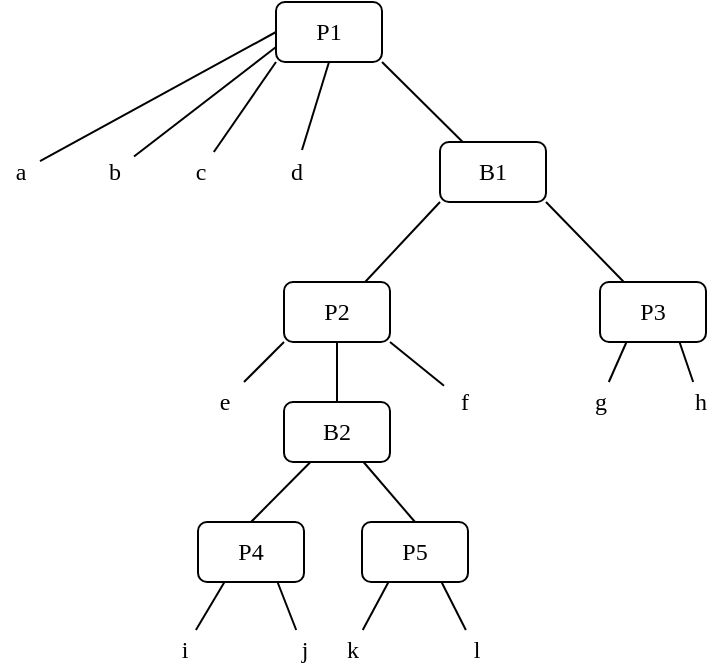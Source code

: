 <mxfile version="18.1.1" type="device"><diagram id="2fTNTH_FBlNG5i6xC0zn" name="Page-1"><mxGraphModel dx="1152" dy="639" grid="1" gridSize="10" guides="1" tooltips="1" connect="1" arrows="1" fold="1" page="1" pageScale="1" pageWidth="1169" pageHeight="827" math="0" shadow="0"><root><mxCell id="0"/><mxCell id="1" parent="0"/><mxCell id="epa8MSIIV0qU16JoPR44-7" style="orthogonalLoop=1;jettySize=auto;html=1;exitX=0;exitY=0.5;exitDx=0;exitDy=0;jumpStyle=none;endArrow=none;endFill=0;rounded=0;" edge="1" parent="1" source="epa8MSIIV0qU16JoPR44-1" target="epa8MSIIV0qU16JoPR44-2"><mxGeometry relative="1" as="geometry"/></mxCell><mxCell id="epa8MSIIV0qU16JoPR44-8" style="orthogonalLoop=1;jettySize=auto;html=1;exitX=0;exitY=0.75;exitDx=0;exitDy=0;endArrow=none;endFill=0;rounded=0;" edge="1" parent="1" source="epa8MSIIV0qU16JoPR44-1" target="epa8MSIIV0qU16JoPR44-3"><mxGeometry relative="1" as="geometry"/></mxCell><mxCell id="epa8MSIIV0qU16JoPR44-9" style="orthogonalLoop=1;jettySize=auto;html=1;exitX=0;exitY=1;exitDx=0;exitDy=0;endArrow=none;endFill=0;rounded=0;" edge="1" parent="1" source="epa8MSIIV0qU16JoPR44-1" target="epa8MSIIV0qU16JoPR44-4"><mxGeometry relative="1" as="geometry"/></mxCell><mxCell id="epa8MSIIV0qU16JoPR44-10" style="orthogonalLoop=1;jettySize=auto;html=1;exitX=0.5;exitY=1;exitDx=0;exitDy=0;entryX=0.65;entryY=-0.05;entryDx=0;entryDy=0;entryPerimeter=0;endArrow=none;endFill=0;rounded=0;" edge="1" parent="1" source="epa8MSIIV0qU16JoPR44-1" target="epa8MSIIV0qU16JoPR44-5"><mxGeometry relative="1" as="geometry"/></mxCell><mxCell id="epa8MSIIV0qU16JoPR44-12" style="jumpStyle=none;orthogonalLoop=1;jettySize=auto;html=1;exitX=1;exitY=1;exitDx=0;exitDy=0;endArrow=none;endFill=0;rounded=0;" edge="1" parent="1" source="epa8MSIIV0qU16JoPR44-1" target="epa8MSIIV0qU16JoPR44-11"><mxGeometry relative="1" as="geometry"/></mxCell><mxCell id="epa8MSIIV0qU16JoPR44-1" value="&lt;font data-font-src=&quot;https://github.com/spratt/Computer-Modern/blob/gh-pages/cmunbx-webfont.woff&quot; face=&quot;Computer Modern&quot;&gt;P1&lt;/font&gt;" style="rounded=1;whiteSpace=wrap;html=1;" vertex="1" parent="1"><mxGeometry x="558" y="50" width="53" height="30" as="geometry"/></mxCell><mxCell id="epa8MSIIV0qU16JoPR44-2" value="&lt;font data-font-src=&quot;https://github.com/spratt/Computer-Modern/blob/gh-pages/cmunbx-webfont.woff&quot; face=&quot;Computer Modern&quot;&gt;a&lt;/font&gt;" style="text;html=1;align=center;verticalAlign=middle;resizable=0;points=[];autosize=1;strokeColor=none;fillColor=none;" vertex="1" parent="1"><mxGeometry x="420" y="125" width="20" height="20" as="geometry"/></mxCell><mxCell id="epa8MSIIV0qU16JoPR44-3" value="&lt;font data-font-src=&quot;https://github.com/spratt/Computer-Modern/blob/gh-pages/cmunbx-webfont.woff&quot; face=&quot;Computer Modern&quot;&gt;b&lt;/font&gt;" style="text;html=1;align=center;verticalAlign=middle;resizable=0;points=[];autosize=1;strokeColor=none;fillColor=none;" vertex="1" parent="1"><mxGeometry x="467" y="125" width="20" height="20" as="geometry"/></mxCell><mxCell id="epa8MSIIV0qU16JoPR44-4" value="&lt;font data-font-src=&quot;https://github.com/spratt/Computer-Modern/blob/gh-pages/cmunbx-webfont.woff&quot; face=&quot;Computer Modern&quot;&gt;c&lt;/font&gt;" style="text;html=1;align=center;verticalAlign=middle;resizable=0;points=[];autosize=1;strokeColor=none;fillColor=none;" vertex="1" parent="1"><mxGeometry x="510" y="125" width="20" height="20" as="geometry"/></mxCell><mxCell id="epa8MSIIV0qU16JoPR44-5" value="&lt;font data-font-src=&quot;https://github.com/spratt/Computer-Modern/blob/gh-pages/cmunbx-webfont.woff&quot; face=&quot;Computer Modern&quot;&gt;d&lt;/font&gt;" style="text;html=1;align=center;verticalAlign=middle;resizable=0;points=[];autosize=1;strokeColor=none;fillColor=none;" vertex="1" parent="1"><mxGeometry x="558" y="125" width="20" height="20" as="geometry"/></mxCell><mxCell id="epa8MSIIV0qU16JoPR44-14" style="jumpStyle=none;orthogonalLoop=1;jettySize=auto;html=1;exitX=0;exitY=1;exitDx=0;exitDy=0;shadow=0;sketch=0;endArrow=none;endFill=0;rounded=0;" edge="1" parent="1" source="epa8MSIIV0qU16JoPR44-11" target="epa8MSIIV0qU16JoPR44-13"><mxGeometry relative="1" as="geometry"/></mxCell><mxCell id="epa8MSIIV0qU16JoPR44-16" style="jumpStyle=none;orthogonalLoop=1;jettySize=auto;html=1;exitX=1;exitY=1;exitDx=0;exitDy=0;endArrow=none;endFill=0;rounded=0;" edge="1" parent="1" source="epa8MSIIV0qU16JoPR44-11" target="epa8MSIIV0qU16JoPR44-15"><mxGeometry relative="1" as="geometry"/></mxCell><mxCell id="epa8MSIIV0qU16JoPR44-11" value="&lt;font data-font-src=&quot;https://github.com/spratt/Computer-Modern/blob/gh-pages/cmunbx-webfont.woff&quot; face=&quot;Computer Modern&quot;&gt;B1&lt;/font&gt;" style="rounded=1;whiteSpace=wrap;html=1;" vertex="1" parent="1"><mxGeometry x="640" y="120" width="53" height="30" as="geometry"/></mxCell><mxCell id="epa8MSIIV0qU16JoPR44-25" style="sketch=0;jumpStyle=none;orthogonalLoop=1;jettySize=auto;html=1;exitX=0;exitY=1;exitDx=0;exitDy=0;shadow=0;endArrow=none;endFill=0;rounded=0;" edge="1" parent="1" source="epa8MSIIV0qU16JoPR44-13" target="epa8MSIIV0qU16JoPR44-23"><mxGeometry relative="1" as="geometry"/></mxCell><mxCell id="epa8MSIIV0qU16JoPR44-26" style="sketch=0;jumpStyle=none;orthogonalLoop=1;jettySize=auto;html=1;exitX=1;exitY=1;exitDx=0;exitDy=0;shadow=0;endArrow=none;endFill=0;rounded=0;" edge="1" parent="1" source="epa8MSIIV0qU16JoPR44-13" target="epa8MSIIV0qU16JoPR44-24"><mxGeometry relative="1" as="geometry"/></mxCell><mxCell id="epa8MSIIV0qU16JoPR44-27" style="edgeStyle=orthogonalEdgeStyle;curved=1;sketch=0;jumpStyle=none;orthogonalLoop=1;jettySize=auto;html=1;exitX=0.5;exitY=1;exitDx=0;exitDy=0;entryX=0.5;entryY=0;entryDx=0;entryDy=0;shadow=0;endArrow=none;endFill=0;" edge="1" parent="1" source="epa8MSIIV0qU16JoPR44-13" target="epa8MSIIV0qU16JoPR44-22"><mxGeometry relative="1" as="geometry"/></mxCell><mxCell id="epa8MSIIV0qU16JoPR44-13" value="&lt;font data-font-src=&quot;https://github.com/spratt/Computer-Modern/blob/gh-pages/cmunbx-webfont.woff&quot; face=&quot;Computer Modern&quot;&gt;P2&lt;/font&gt;" style="rounded=1;whiteSpace=wrap;html=1;" vertex="1" parent="1"><mxGeometry x="562" y="190" width="53" height="30" as="geometry"/></mxCell><mxCell id="epa8MSIIV0qU16JoPR44-41" style="edgeStyle=none;rounded=0;sketch=0;jumpStyle=none;orthogonalLoop=1;jettySize=auto;html=1;exitX=0.25;exitY=1;exitDx=0;exitDy=0;shadow=0;endArrow=none;endFill=0;" edge="1" parent="1" source="epa8MSIIV0qU16JoPR44-15" target="epa8MSIIV0qU16JoPR44-17"><mxGeometry relative="1" as="geometry"/></mxCell><mxCell id="epa8MSIIV0qU16JoPR44-42" style="edgeStyle=none;rounded=0;sketch=0;jumpStyle=none;orthogonalLoop=1;jettySize=auto;html=1;exitX=0.75;exitY=1;exitDx=0;exitDy=0;shadow=0;endArrow=none;endFill=0;" edge="1" parent="1" source="epa8MSIIV0qU16JoPR44-15" target="epa8MSIIV0qU16JoPR44-19"><mxGeometry relative="1" as="geometry"/></mxCell><mxCell id="epa8MSIIV0qU16JoPR44-15" value="&lt;font data-font-src=&quot;https://github.com/spratt/Computer-Modern/blob/gh-pages/cmunbx-webfont.woff&quot; face=&quot;Computer Modern&quot;&gt;P3&lt;/font&gt;" style="rounded=1;whiteSpace=wrap;html=1;" vertex="1" parent="1"><mxGeometry x="720" y="190" width="53" height="30" as="geometry"/></mxCell><mxCell id="epa8MSIIV0qU16JoPR44-17" value="&lt;font data-font-src=&quot;https://github.com/spratt/Computer-Modern/blob/gh-pages/cmunbx-webfont.woff&quot; face=&quot;Computer Modern&quot;&gt;g&lt;/font&gt;" style="text;html=1;align=center;verticalAlign=middle;resizable=0;points=[];autosize=1;strokeColor=none;fillColor=none;" vertex="1" parent="1"><mxGeometry x="710" y="240" width="20" height="20" as="geometry"/></mxCell><mxCell id="epa8MSIIV0qU16JoPR44-19" value="&lt;font data-font-src=&quot;https://github.com/spratt/Computer-Modern/blob/gh-pages/cmunbx-webfont.woff&quot; face=&quot;Computer Modern&quot;&gt;h&lt;/font&gt;" style="text;html=1;align=center;verticalAlign=middle;resizable=0;points=[];autosize=1;strokeColor=none;fillColor=none;" vertex="1" parent="1"><mxGeometry x="760" y="240" width="20" height="20" as="geometry"/></mxCell><mxCell id="epa8MSIIV0qU16JoPR44-30" style="edgeStyle=none;rounded=0;sketch=0;jumpStyle=none;orthogonalLoop=1;jettySize=auto;html=1;exitX=0.25;exitY=1;exitDx=0;exitDy=0;entryX=0.5;entryY=0;entryDx=0;entryDy=0;shadow=0;endArrow=none;endFill=0;" edge="1" parent="1" source="epa8MSIIV0qU16JoPR44-22" target="epa8MSIIV0qU16JoPR44-28"><mxGeometry relative="1" as="geometry"/></mxCell><mxCell id="epa8MSIIV0qU16JoPR44-31" style="edgeStyle=none;rounded=0;sketch=0;jumpStyle=none;orthogonalLoop=1;jettySize=auto;html=1;exitX=0.75;exitY=1;exitDx=0;exitDy=0;entryX=0.5;entryY=0;entryDx=0;entryDy=0;shadow=0;endArrow=none;endFill=0;" edge="1" parent="1" source="epa8MSIIV0qU16JoPR44-22" target="epa8MSIIV0qU16JoPR44-29"><mxGeometry relative="1" as="geometry"/></mxCell><mxCell id="epa8MSIIV0qU16JoPR44-22" value="&lt;font data-font-src=&quot;https://github.com/spratt/Computer-Modern/blob/gh-pages/cmunbx-webfont.woff&quot; face=&quot;Computer Modern&quot;&gt;B2&lt;/font&gt;" style="rounded=1;whiteSpace=wrap;html=1;" vertex="1" parent="1"><mxGeometry x="562" y="250" width="53" height="30" as="geometry"/></mxCell><mxCell id="epa8MSIIV0qU16JoPR44-23" value="&lt;font data-font-src=&quot;https://github.com/spratt/Computer-Modern/blob/gh-pages/cmunbx-webfont.woff&quot; face=&quot;Computer Modern&quot;&gt;e&lt;/font&gt;" style="text;html=1;align=center;verticalAlign=middle;resizable=0;points=[];autosize=1;strokeColor=none;fillColor=none;" vertex="1" parent="1"><mxGeometry x="522" y="240" width="20" height="20" as="geometry"/></mxCell><mxCell id="epa8MSIIV0qU16JoPR44-24" value="&lt;font data-font-src=&quot;https://github.com/spratt/Computer-Modern/blob/gh-pages/cmunbx-webfont.woff&quot; face=&quot;Computer Modern&quot;&gt;f&lt;/font&gt;" style="text;html=1;align=center;verticalAlign=middle;resizable=0;points=[];autosize=1;strokeColor=none;fillColor=none;" vertex="1" parent="1"><mxGeometry x="642" y="240" width="20" height="20" as="geometry"/></mxCell><mxCell id="epa8MSIIV0qU16JoPR44-37" style="edgeStyle=none;rounded=0;sketch=0;jumpStyle=none;orthogonalLoop=1;jettySize=auto;html=1;exitX=0.75;exitY=1;exitDx=0;exitDy=0;shadow=0;endArrow=none;endFill=0;" edge="1" parent="1" source="epa8MSIIV0qU16JoPR44-28" target="epa8MSIIV0qU16JoPR44-33"><mxGeometry relative="1" as="geometry"/></mxCell><mxCell id="epa8MSIIV0qU16JoPR44-38" style="edgeStyle=none;rounded=0;sketch=0;jumpStyle=none;orthogonalLoop=1;jettySize=auto;html=1;exitX=0.25;exitY=1;exitDx=0;exitDy=0;shadow=0;endArrow=none;endFill=0;" edge="1" parent="1" source="epa8MSIIV0qU16JoPR44-28" target="epa8MSIIV0qU16JoPR44-32"><mxGeometry relative="1" as="geometry"/></mxCell><mxCell id="epa8MSIIV0qU16JoPR44-28" value="&lt;font data-font-src=&quot;https://github.com/spratt/Computer-Modern/blob/gh-pages/cmunbx-webfont.woff&quot; face=&quot;Computer Modern&quot;&gt;P4&lt;/font&gt;" style="rounded=1;whiteSpace=wrap;html=1;" vertex="1" parent="1"><mxGeometry x="519" y="310" width="53" height="30" as="geometry"/></mxCell><mxCell id="epa8MSIIV0qU16JoPR44-39" style="edgeStyle=none;rounded=0;sketch=0;jumpStyle=none;orthogonalLoop=1;jettySize=auto;html=1;exitX=0.25;exitY=1;exitDx=0;exitDy=0;shadow=0;endArrow=none;endFill=0;" edge="1" parent="1" source="epa8MSIIV0qU16JoPR44-29" target="epa8MSIIV0qU16JoPR44-34"><mxGeometry relative="1" as="geometry"/></mxCell><mxCell id="epa8MSIIV0qU16JoPR44-40" style="edgeStyle=none;rounded=0;sketch=0;jumpStyle=none;orthogonalLoop=1;jettySize=auto;html=1;exitX=0.75;exitY=1;exitDx=0;exitDy=0;shadow=0;endArrow=none;endFill=0;" edge="1" parent="1" source="epa8MSIIV0qU16JoPR44-29" target="epa8MSIIV0qU16JoPR44-35"><mxGeometry relative="1" as="geometry"/></mxCell><mxCell id="epa8MSIIV0qU16JoPR44-29" value="&lt;font data-font-src=&quot;https://github.com/spratt/Computer-Modern/blob/gh-pages/cmunbx-webfont.woff&quot; face=&quot;Computer Modern&quot;&gt;P5&lt;/font&gt;" style="rounded=1;whiteSpace=wrap;html=1;" vertex="1" parent="1"><mxGeometry x="601" y="310" width="53" height="30" as="geometry"/></mxCell><mxCell id="epa8MSIIV0qU16JoPR44-32" value="&lt;font data-font-src=&quot;https://github.com/spratt/Computer-Modern/blob/gh-pages/cmunbx-webfont.woff&quot; face=&quot;Computer Modern&quot;&gt;i&lt;/font&gt;" style="text;html=1;align=center;verticalAlign=middle;resizable=0;points=[];autosize=1;strokeColor=none;fillColor=none;" vertex="1" parent="1"><mxGeometry x="502" y="364" width="20" height="20" as="geometry"/></mxCell><mxCell id="epa8MSIIV0qU16JoPR44-33" value="&lt;font data-font-src=&quot;https://github.com/spratt/Computer-Modern/blob/gh-pages/cmunbx-webfont.woff&quot; face=&quot;Computer Modern&quot;&gt;j&lt;/font&gt;" style="text;html=1;align=center;verticalAlign=middle;resizable=0;points=[];autosize=1;strokeColor=none;fillColor=none;" vertex="1" parent="1"><mxGeometry x="562" y="364" width="20" height="20" as="geometry"/></mxCell><mxCell id="epa8MSIIV0qU16JoPR44-34" value="&lt;font data-font-src=&quot;https://github.com/spratt/Computer-Modern/blob/gh-pages/cmunbx-webfont.woff&quot; face=&quot;Computer Modern&quot;&gt;k&lt;/font&gt;" style="text;html=1;align=center;verticalAlign=middle;resizable=0;points=[];autosize=1;strokeColor=none;fillColor=none;" vertex="1" parent="1"><mxGeometry x="586" y="364" width="20" height="20" as="geometry"/></mxCell><mxCell id="epa8MSIIV0qU16JoPR44-35" value="&lt;font data-font-src=&quot;https://github.com/spratt/Computer-Modern/blob/gh-pages/cmunbx-webfont.woff&quot; face=&quot;Computer Modern&quot;&gt;l&lt;/font&gt;" style="text;html=1;align=center;verticalAlign=middle;resizable=0;points=[];autosize=1;strokeColor=none;fillColor=none;" vertex="1" parent="1"><mxGeometry x="648" y="364" width="20" height="20" as="geometry"/></mxCell></root></mxGraphModel></diagram></mxfile>